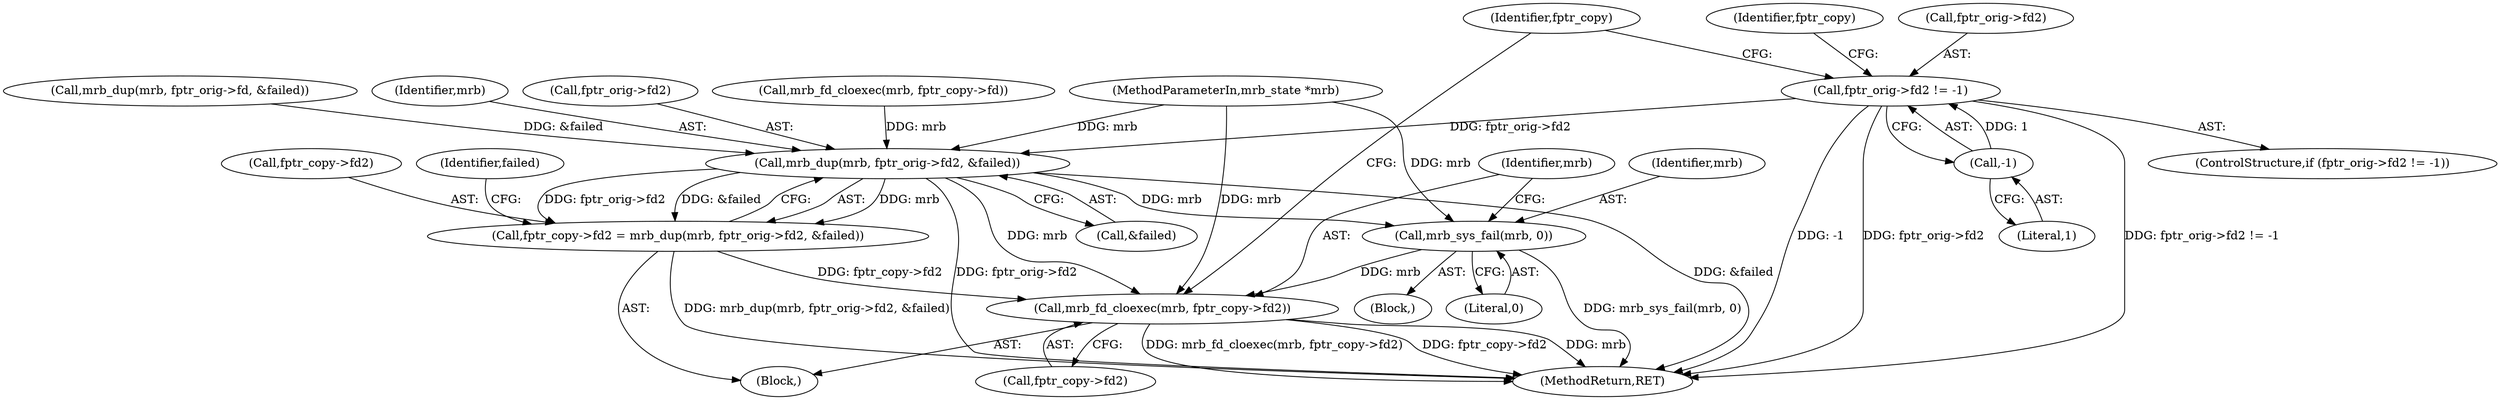 digraph "0_mruby_b51b21fc63c9805862322551387d9036f2b63433@pointer" {
"1000193" [label="(Call,fptr_orig->fd2 != -1)"];
"1000197" [label="(Call,-1)"];
"1000204" [label="(Call,mrb_dup(mrb, fptr_orig->fd2, &failed))"];
"1000200" [label="(Call,fptr_copy->fd2 = mrb_dup(mrb, fptr_orig->fd2, &failed))"];
"1000221" [label="(Call,mrb_fd_cloexec(mrb, fptr_copy->fd2))"];
"1000218" [label="(Call,mrb_sys_fail(mrb, 0))"];
"1000197" [label="(Call,-1)"];
"1000198" [label="(Literal,1)"];
"1000220" [label="(Literal,0)"];
"1000221" [label="(Call,mrb_fd_cloexec(mrb, fptr_copy->fd2))"];
"1000212" [label="(Identifier,failed)"];
"1000194" [label="(Call,fptr_orig->fd2)"];
"1000223" [label="(Call,fptr_copy->fd2)"];
"1000222" [label="(Identifier,mrb)"];
"1000205" [label="(Identifier,mrb)"];
"1000206" [label="(Call,fptr_orig->fd2)"];
"1000204" [label="(Call,mrb_dup(mrb, fptr_orig->fd2, &failed))"];
"1000213" [label="(Block,)"];
"1000219" [label="(Identifier,mrb)"];
"1000101" [label="(MethodParameterIn,mrb_state *mrb)"];
"1000200" [label="(Call,fptr_copy->fd2 = mrb_dup(mrb, fptr_orig->fd2, &failed))"];
"1000187" [label="(Call,mrb_fd_cloexec(mrb, fptr_copy->fd))"];
"1000228" [label="(Identifier,fptr_copy)"];
"1000202" [label="(Identifier,fptr_copy)"];
"1000201" [label="(Call,fptr_copy->fd2)"];
"1000263" [label="(MethodReturn,RET)"];
"1000192" [label="(ControlStructure,if (fptr_orig->fd2 != -1))"];
"1000174" [label="(Call,mrb_dup(mrb, fptr_orig->fd, &failed))"];
"1000218" [label="(Call,mrb_sys_fail(mrb, 0))"];
"1000209" [label="(Call,&failed)"];
"1000199" [label="(Block,)"];
"1000193" [label="(Call,fptr_orig->fd2 != -1)"];
"1000193" -> "1000192"  [label="AST: "];
"1000193" -> "1000197"  [label="CFG: "];
"1000194" -> "1000193"  [label="AST: "];
"1000197" -> "1000193"  [label="AST: "];
"1000202" -> "1000193"  [label="CFG: "];
"1000228" -> "1000193"  [label="CFG: "];
"1000193" -> "1000263"  [label="DDG: -1"];
"1000193" -> "1000263"  [label="DDG: fptr_orig->fd2"];
"1000193" -> "1000263"  [label="DDG: fptr_orig->fd2 != -1"];
"1000197" -> "1000193"  [label="DDG: 1"];
"1000193" -> "1000204"  [label="DDG: fptr_orig->fd2"];
"1000197" -> "1000198"  [label="CFG: "];
"1000198" -> "1000197"  [label="AST: "];
"1000204" -> "1000200"  [label="AST: "];
"1000204" -> "1000209"  [label="CFG: "];
"1000205" -> "1000204"  [label="AST: "];
"1000206" -> "1000204"  [label="AST: "];
"1000209" -> "1000204"  [label="AST: "];
"1000200" -> "1000204"  [label="CFG: "];
"1000204" -> "1000263"  [label="DDG: fptr_orig->fd2"];
"1000204" -> "1000263"  [label="DDG: &failed"];
"1000204" -> "1000200"  [label="DDG: mrb"];
"1000204" -> "1000200"  [label="DDG: fptr_orig->fd2"];
"1000204" -> "1000200"  [label="DDG: &failed"];
"1000187" -> "1000204"  [label="DDG: mrb"];
"1000101" -> "1000204"  [label="DDG: mrb"];
"1000174" -> "1000204"  [label="DDG: &failed"];
"1000204" -> "1000218"  [label="DDG: mrb"];
"1000204" -> "1000221"  [label="DDG: mrb"];
"1000200" -> "1000199"  [label="AST: "];
"1000201" -> "1000200"  [label="AST: "];
"1000212" -> "1000200"  [label="CFG: "];
"1000200" -> "1000263"  [label="DDG: mrb_dup(mrb, fptr_orig->fd2, &failed)"];
"1000200" -> "1000221"  [label="DDG: fptr_copy->fd2"];
"1000221" -> "1000199"  [label="AST: "];
"1000221" -> "1000223"  [label="CFG: "];
"1000222" -> "1000221"  [label="AST: "];
"1000223" -> "1000221"  [label="AST: "];
"1000228" -> "1000221"  [label="CFG: "];
"1000221" -> "1000263"  [label="DDG: mrb_fd_cloexec(mrb, fptr_copy->fd2)"];
"1000221" -> "1000263"  [label="DDG: fptr_copy->fd2"];
"1000221" -> "1000263"  [label="DDG: mrb"];
"1000218" -> "1000221"  [label="DDG: mrb"];
"1000101" -> "1000221"  [label="DDG: mrb"];
"1000218" -> "1000213"  [label="AST: "];
"1000218" -> "1000220"  [label="CFG: "];
"1000219" -> "1000218"  [label="AST: "];
"1000220" -> "1000218"  [label="AST: "];
"1000222" -> "1000218"  [label="CFG: "];
"1000218" -> "1000263"  [label="DDG: mrb_sys_fail(mrb, 0)"];
"1000101" -> "1000218"  [label="DDG: mrb"];
}
